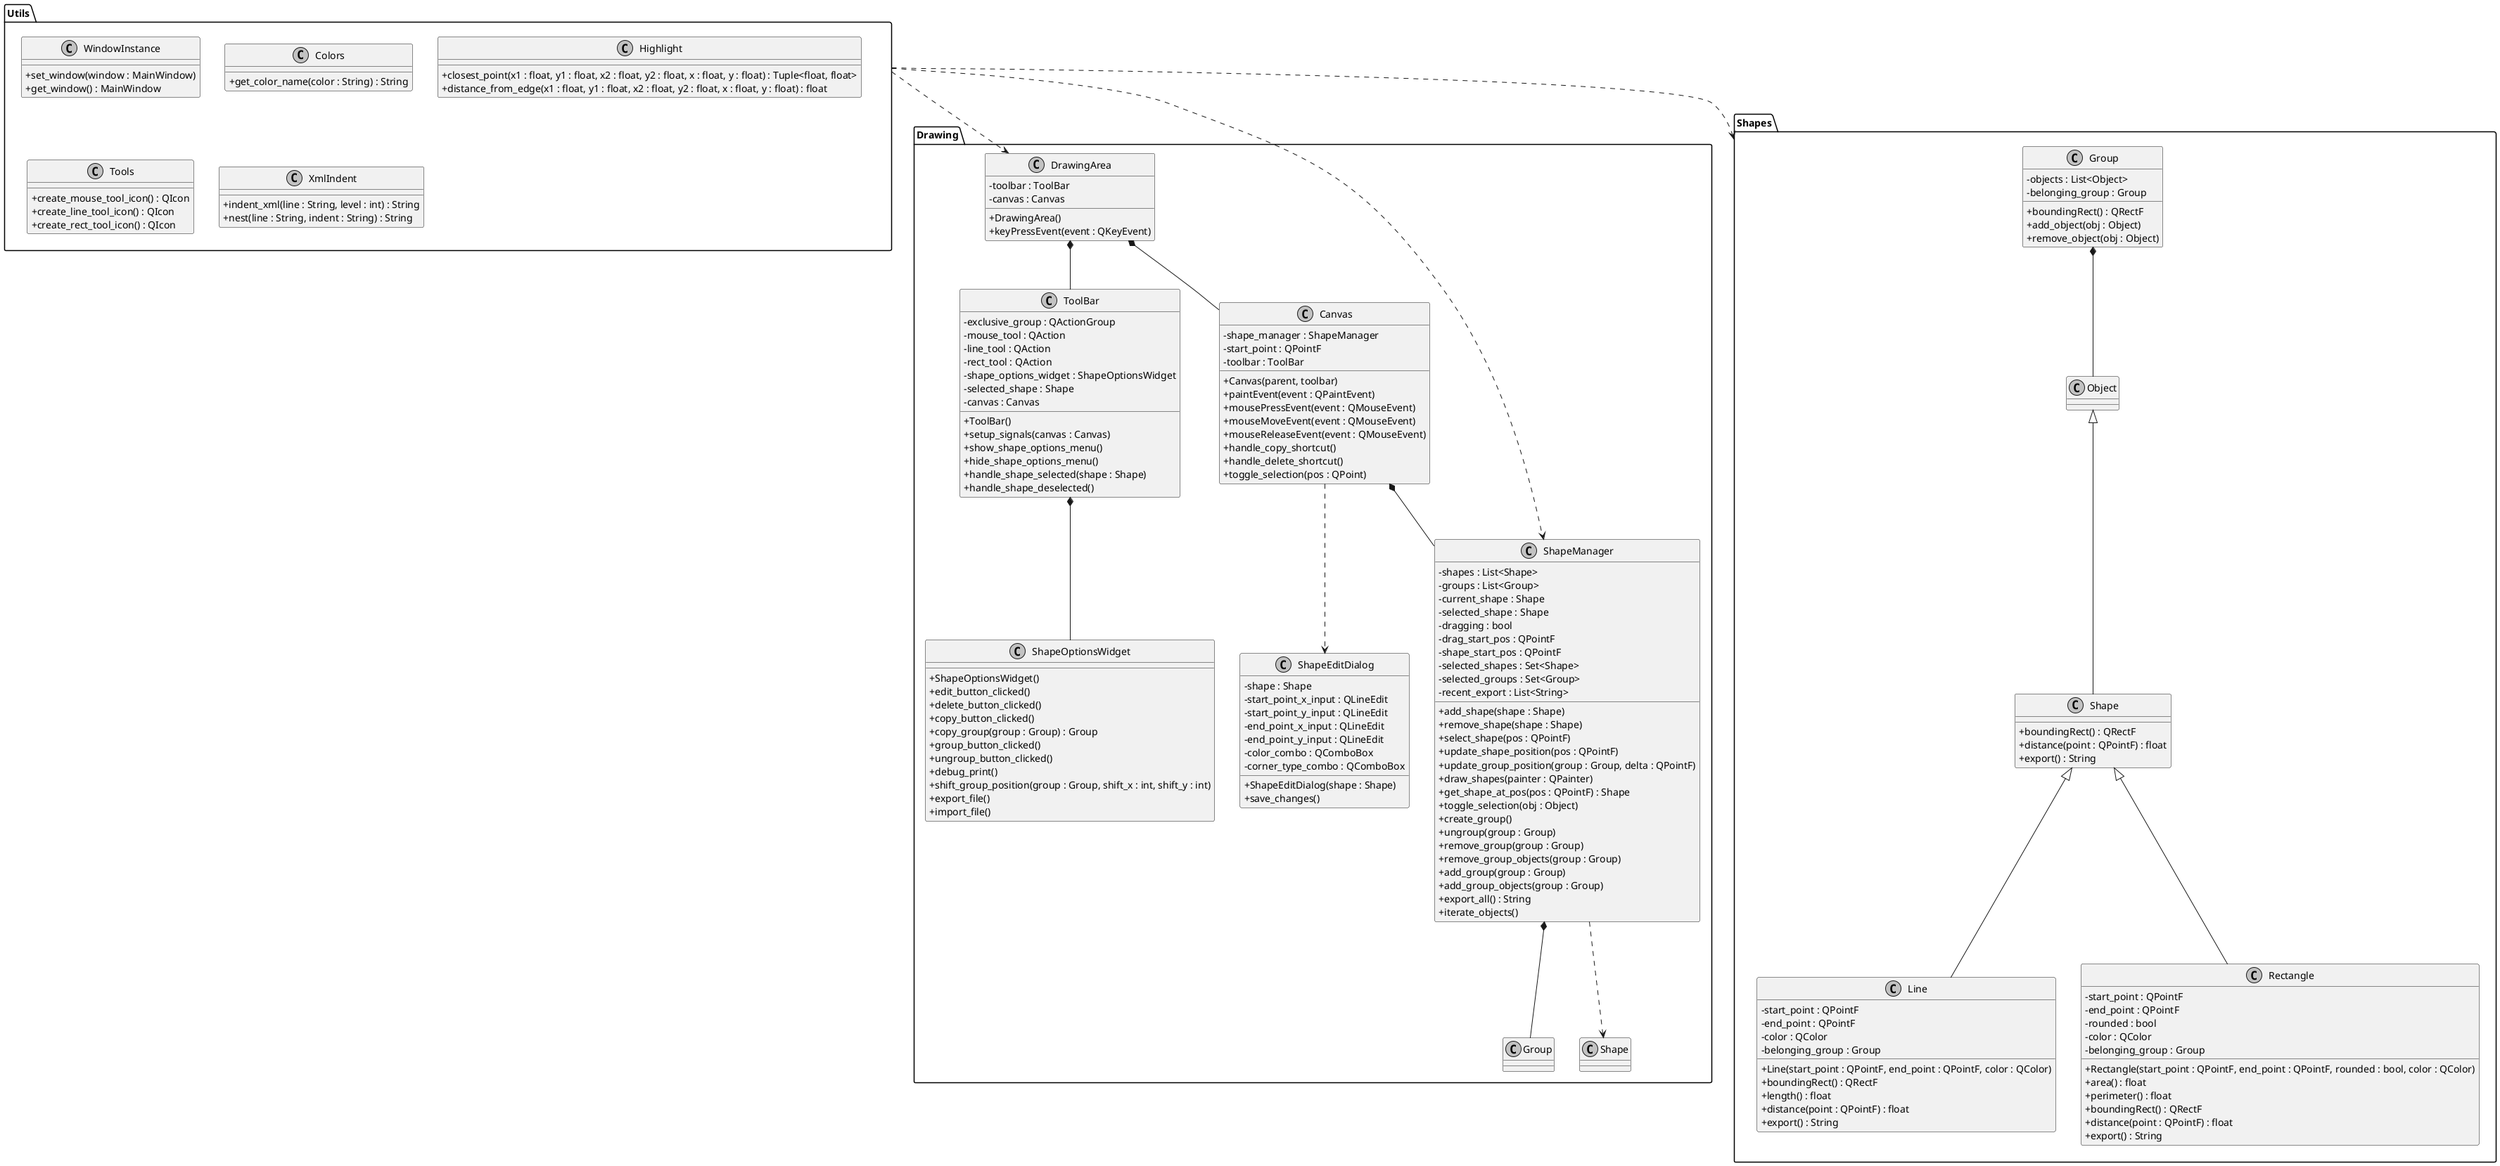 @startuml
skinparam monochrome true
skinparam classAttributeIconSize 0

package Drawing {
    class DrawingArea {
        - toolbar : ToolBar
        - canvas : Canvas
        + DrawingArea()
        + keyPressEvent(event : QKeyEvent)
    }

    class ToolBar {
        - exclusive_group : QActionGroup
        - mouse_tool : QAction
        - line_tool : QAction
        - rect_tool : QAction
        - shape_options_widget : ShapeOptionsWidget
        - selected_shape : Shape
        - canvas : Canvas
        + ToolBar()
        + setup_signals(canvas : Canvas)
        + show_shape_options_menu()
        + hide_shape_options_menu()
        + handle_shape_selected(shape : Shape)
        + handle_shape_deselected()
    }

    class ShapeOptionsWidget {
        + ShapeOptionsWidget()
        + edit_button_clicked()
        + delete_button_clicked()
        + copy_button_clicked()
        + copy_group(group : Group) : Group
        + group_button_clicked()
        + ungroup_button_clicked()
        + debug_print()
        + shift_group_position(group : Group, shift_x : int, shift_y : int)
        + export_file()
        + import_file()
    }

    class ShapeEditDialog {
        - shape : Shape
        - start_point_x_input : QLineEdit
        - start_point_y_input : QLineEdit
        - end_point_x_input : QLineEdit
        - end_point_y_input : QLineEdit
        - color_combo : QComboBox
        - corner_type_combo : QComboBox
        + ShapeEditDialog(shape : Shape)
        + save_changes()
    }

    class Canvas {
        - shape_manager : ShapeManager
        - start_point : QPointF
        - toolbar : ToolBar
        + Canvas(parent, toolbar)
        + paintEvent(event : QPaintEvent)
        + mousePressEvent(event : QMouseEvent)
        + mouseMoveEvent(event : QMouseEvent)
        + mouseReleaseEvent(event : QMouseEvent)
        + handle_copy_shortcut()
        + handle_delete_shortcut()
        + toggle_selection(pos : QPoint)
    }

    class ShapeManager {
        - shapes : List<Shape>
        - groups : List<Group>
        - current_shape : Shape
        - selected_shape : Shape
        - dragging : bool
        - drag_start_pos : QPointF
        - shape_start_pos : QPointF
        - selected_shapes : Set<Shape>
        - selected_groups : Set<Group>
        - recent_export : List<String>
        + add_shape(shape : Shape)
        + remove_shape(shape : Shape)
        + select_shape(pos : QPointF)
        + update_shape_position(pos : QPointF)
        + update_group_position(group : Group, delta : QPointF)
        + draw_shapes(painter : QPainter)
        + get_shape_at_pos(pos : QPointF) : Shape
        + toggle_selection(obj : Object)
        + create_group()
        + ungroup(group : Group)
        + remove_group(group : Group)
        + remove_group_objects(group : Group)
        + add_group(group : Group)
        + add_group_objects(group : Group)
        + export_all() : String
        + iterate_objects()
    }

    DrawingArea *-- ToolBar
    DrawingArea *-- Canvas

    ToolBar *-- ShapeOptionsWidget

    Canvas *-- ShapeManager
    Canvas ..> ShapeEditDialog

    ShapeManager *-- Group
    ShapeManager ..> Shape
}

package Shapes {
    class Group {
        - objects : List<Object>
        - belonging_group : Group
        + boundingRect() : QRectF
        + add_object(obj : Object)
        + remove_object(obj : Object)
    }

    class Shape {
        {abstract}
        + boundingRect() : QRectF
        + distance(point : QPointF) : float
        + export() : String
    }

    class Line {
        - start_point : QPointF
        - end_point : QPointF
        - color : QColor
        - belonging_group : Group
        + Line(start_point : QPointF, end_point : QPointF, color : QColor)
        + boundingRect() : QRectF
        + length() : float
        + distance(point : QPointF) : float
        + export() : String
    }

    class Rectangle {
        - start_point : QPointF
        - end_point : QPointF
        - rounded : bool
        - color : QColor
        - belonging_group : Group
        + Rectangle(start_point : QPointF, end_point : QPointF, rounded : bool, color : QColor)
        + area() : float
        + perimeter() : float
        + boundingRect() : QRectF
        + distance(point : QPointF) : float
        + export() : String
    }

    Shape <|-- Line
    Shape <|-- Rectangle

    Group *-- Object
    Object <|-- Shape
}

package Utils {
    class WindowInstance {
        + set_window(window : MainWindow)
        + get_window() : MainWindow
    }

    class Colors {
        + get_color_name(color : String) : String
    }

    class Highlight {
        + closest_point(x1 : float, y1 : float, x2 : float, y2 : float, x : float, y : float) : Tuple<float, float>
        + distance_from_edge(x1 : float, y1 : float, x2 : float, y2 : float, x : float, y : float) : float
    }

    class Tools {
        + create_mouse_tool_icon() : QIcon
        + create_line_tool_icon() : QIcon
        + create_rect_tool_icon() : QIcon
    }

    class XmlIndent {
        + indent_xml(line : String, level : int) : String
        + nest(line : String, indent : String) : String
    }
}

Utils ..> DrawingArea
Utils ..> ShapeManager
Utils ..> Shapes

@enduml